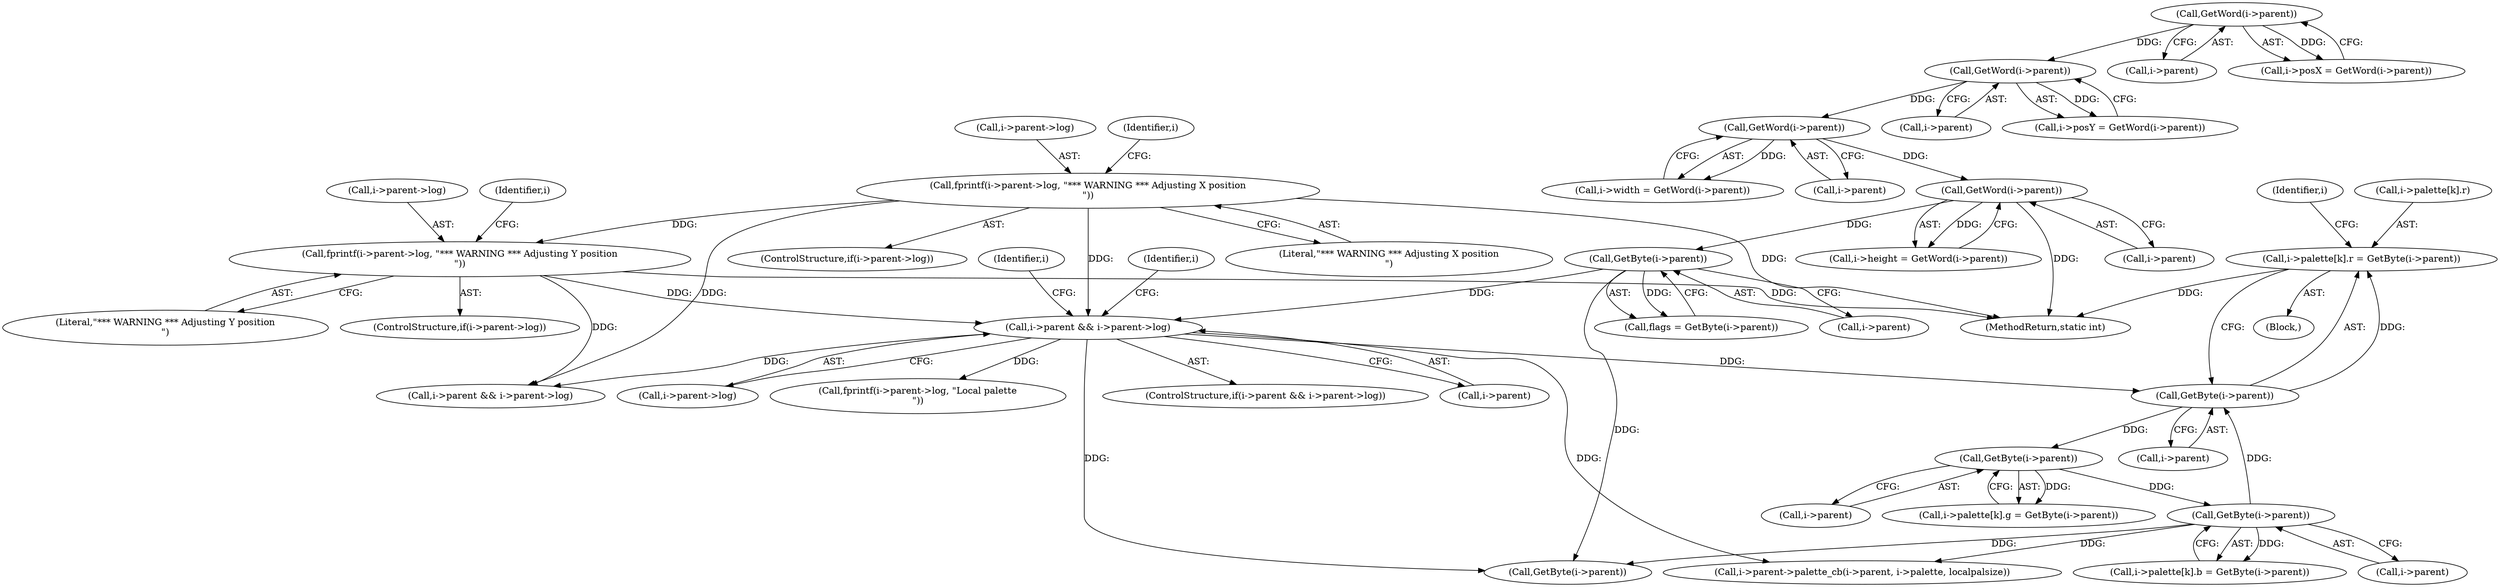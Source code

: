 digraph "0_ngiflib_b588a2249c7abbfc52173e32ee11d6facef82f89@pointer" {
"1000471" [label="(Call,i->palette[k].r = GetByte(i->parent))"];
"1000479" [label="(Call,GetByte(i->parent))"];
"1000434" [label="(Call,i->parent && i->parent->log)"];
"1000378" [label="(Call,GetByte(i->parent))"];
"1000188" [label="(Call,GetWord(i->parent))"];
"1000180" [label="(Call,GetWord(i->parent))"];
"1000172" [label="(Call,GetWord(i->parent))"];
"1000164" [label="(Call,GetWord(i->parent))"];
"1000250" [label="(Call,fprintf(i->parent->log, \"*** WARNING *** Adjusting X position\n\"))"];
"1000291" [label="(Call,fprintf(i->parent->log, \"*** WARNING *** Adjusting Y position\n\"))"];
"1000503" [label="(Call,GetByte(i->parent))"];
"1000491" [label="(Call,GetByte(i->parent))"];
"1000285" [label="(ControlStructure,if(i->parent->log))"];
"1000251" [label="(Call,i->parent->log)"];
"1000513" [label="(Call,i->parent->palette_cb(i->parent, i->palette, localpalsize))"];
"1000164" [label="(Call,GetWord(i->parent))"];
"1000181" [label="(Call,i->parent)"];
"1000479" [label="(Call,GetByte(i->parent))"];
"1000554" [label="(Call,GetByte(i->parent))"];
"1000471" [label="(Call,i->palette[k].r = GetByte(i->parent))"];
"1000491" [label="(Call,GetByte(i->parent))"];
"1000379" [label="(Call,i->parent)"];
"1000184" [label="(Call,i->height = GetWord(i->parent))"];
"1000470" [label="(Block,)"];
"1000492" [label="(Call,i->parent)"];
"1000244" [label="(ControlStructure,if(i->parent->log))"];
"1000256" [label="(Literal,\"*** WARNING *** Adjusting X position\n\")"];
"1000438" [label="(Call,i->parent->log)"];
"1000443" [label="(Call,fprintf(i->parent->log, \"Local palette\n\"))"];
"1000297" [label="(Literal,\"*** WARNING *** Adjusting Y position\n\")"];
"1000559" [label="(Call,i->parent && i->parent->log)"];
"1000188" [label="(Call,GetWord(i->parent))"];
"1000503" [label="(Call,GetByte(i->parent))"];
"1000378" [label="(Call,GetByte(i->parent))"];
"1000180" [label="(Call,GetWord(i->parent))"];
"1000435" [label="(Call,i->parent)"];
"1000480" [label="(Call,i->parent)"];
"1000487" [label="(Identifier,i)"];
"1000446" [label="(Identifier,i)"];
"1000291" [label="(Call,fprintf(i->parent->log, \"*** WARNING *** Adjusting Y position\n\"))"];
"1000434" [label="(Call,i->parent && i->parent->log)"];
"1000483" [label="(Call,i->palette[k].g = GetByte(i->parent))"];
"1000176" [label="(Call,i->width = GetWord(i->parent))"];
"1000495" [label="(Call,i->palette[k].b = GetByte(i->parent))"];
"1000376" [label="(Call,flags = GetByte(i->parent))"];
"1000172" [label="(Call,GetWord(i->parent))"];
"1000504" [label="(Call,i->parent)"];
"1000165" [label="(Call,i->parent)"];
"1000452" [label="(Identifier,i)"];
"1000912" [label="(MethodReturn,static int)"];
"1000472" [label="(Call,i->palette[k].r)"];
"1000292" [label="(Call,i->parent->log)"];
"1000300" [label="(Identifier,i)"];
"1000173" [label="(Call,i->parent)"];
"1000168" [label="(Call,i->posY = GetWord(i->parent))"];
"1000433" [label="(ControlStructure,if(i->parent && i->parent->log))"];
"1000189" [label="(Call,i->parent)"];
"1000259" [label="(Identifier,i)"];
"1000250" [label="(Call,fprintf(i->parent->log, \"*** WARNING *** Adjusting X position\n\"))"];
"1000160" [label="(Call,i->posX = GetWord(i->parent))"];
"1000471" -> "1000470"  [label="AST: "];
"1000471" -> "1000479"  [label="CFG: "];
"1000472" -> "1000471"  [label="AST: "];
"1000479" -> "1000471"  [label="AST: "];
"1000487" -> "1000471"  [label="CFG: "];
"1000471" -> "1000912"  [label="DDG: "];
"1000479" -> "1000471"  [label="DDG: "];
"1000479" -> "1000480"  [label="CFG: "];
"1000480" -> "1000479"  [label="AST: "];
"1000434" -> "1000479"  [label="DDG: "];
"1000503" -> "1000479"  [label="DDG: "];
"1000479" -> "1000491"  [label="DDG: "];
"1000434" -> "1000433"  [label="AST: "];
"1000434" -> "1000435"  [label="CFG: "];
"1000434" -> "1000438"  [label="CFG: "];
"1000435" -> "1000434"  [label="AST: "];
"1000438" -> "1000434"  [label="AST: "];
"1000446" -> "1000434"  [label="CFG: "];
"1000452" -> "1000434"  [label="CFG: "];
"1000378" -> "1000434"  [label="DDG: "];
"1000250" -> "1000434"  [label="DDG: "];
"1000291" -> "1000434"  [label="DDG: "];
"1000434" -> "1000443"  [label="DDG: "];
"1000434" -> "1000513"  [label="DDG: "];
"1000434" -> "1000554"  [label="DDG: "];
"1000434" -> "1000559"  [label="DDG: "];
"1000378" -> "1000376"  [label="AST: "];
"1000378" -> "1000379"  [label="CFG: "];
"1000379" -> "1000378"  [label="AST: "];
"1000376" -> "1000378"  [label="CFG: "];
"1000378" -> "1000376"  [label="DDG: "];
"1000188" -> "1000378"  [label="DDG: "];
"1000378" -> "1000554"  [label="DDG: "];
"1000188" -> "1000184"  [label="AST: "];
"1000188" -> "1000189"  [label="CFG: "];
"1000189" -> "1000188"  [label="AST: "];
"1000184" -> "1000188"  [label="CFG: "];
"1000188" -> "1000912"  [label="DDG: "];
"1000188" -> "1000184"  [label="DDG: "];
"1000180" -> "1000188"  [label="DDG: "];
"1000180" -> "1000176"  [label="AST: "];
"1000180" -> "1000181"  [label="CFG: "];
"1000181" -> "1000180"  [label="AST: "];
"1000176" -> "1000180"  [label="CFG: "];
"1000180" -> "1000176"  [label="DDG: "];
"1000172" -> "1000180"  [label="DDG: "];
"1000172" -> "1000168"  [label="AST: "];
"1000172" -> "1000173"  [label="CFG: "];
"1000173" -> "1000172"  [label="AST: "];
"1000168" -> "1000172"  [label="CFG: "];
"1000172" -> "1000168"  [label="DDG: "];
"1000164" -> "1000172"  [label="DDG: "];
"1000164" -> "1000160"  [label="AST: "];
"1000164" -> "1000165"  [label="CFG: "];
"1000165" -> "1000164"  [label="AST: "];
"1000160" -> "1000164"  [label="CFG: "];
"1000164" -> "1000160"  [label="DDG: "];
"1000250" -> "1000244"  [label="AST: "];
"1000250" -> "1000256"  [label="CFG: "];
"1000251" -> "1000250"  [label="AST: "];
"1000256" -> "1000250"  [label="AST: "];
"1000259" -> "1000250"  [label="CFG: "];
"1000250" -> "1000912"  [label="DDG: "];
"1000250" -> "1000291"  [label="DDG: "];
"1000250" -> "1000559"  [label="DDG: "];
"1000291" -> "1000285"  [label="AST: "];
"1000291" -> "1000297"  [label="CFG: "];
"1000292" -> "1000291"  [label="AST: "];
"1000297" -> "1000291"  [label="AST: "];
"1000300" -> "1000291"  [label="CFG: "];
"1000291" -> "1000912"  [label="DDG: "];
"1000291" -> "1000559"  [label="DDG: "];
"1000503" -> "1000495"  [label="AST: "];
"1000503" -> "1000504"  [label="CFG: "];
"1000504" -> "1000503"  [label="AST: "];
"1000495" -> "1000503"  [label="CFG: "];
"1000503" -> "1000495"  [label="DDG: "];
"1000491" -> "1000503"  [label="DDG: "];
"1000503" -> "1000513"  [label="DDG: "];
"1000503" -> "1000554"  [label="DDG: "];
"1000491" -> "1000483"  [label="AST: "];
"1000491" -> "1000492"  [label="CFG: "];
"1000492" -> "1000491"  [label="AST: "];
"1000483" -> "1000491"  [label="CFG: "];
"1000491" -> "1000483"  [label="DDG: "];
}
